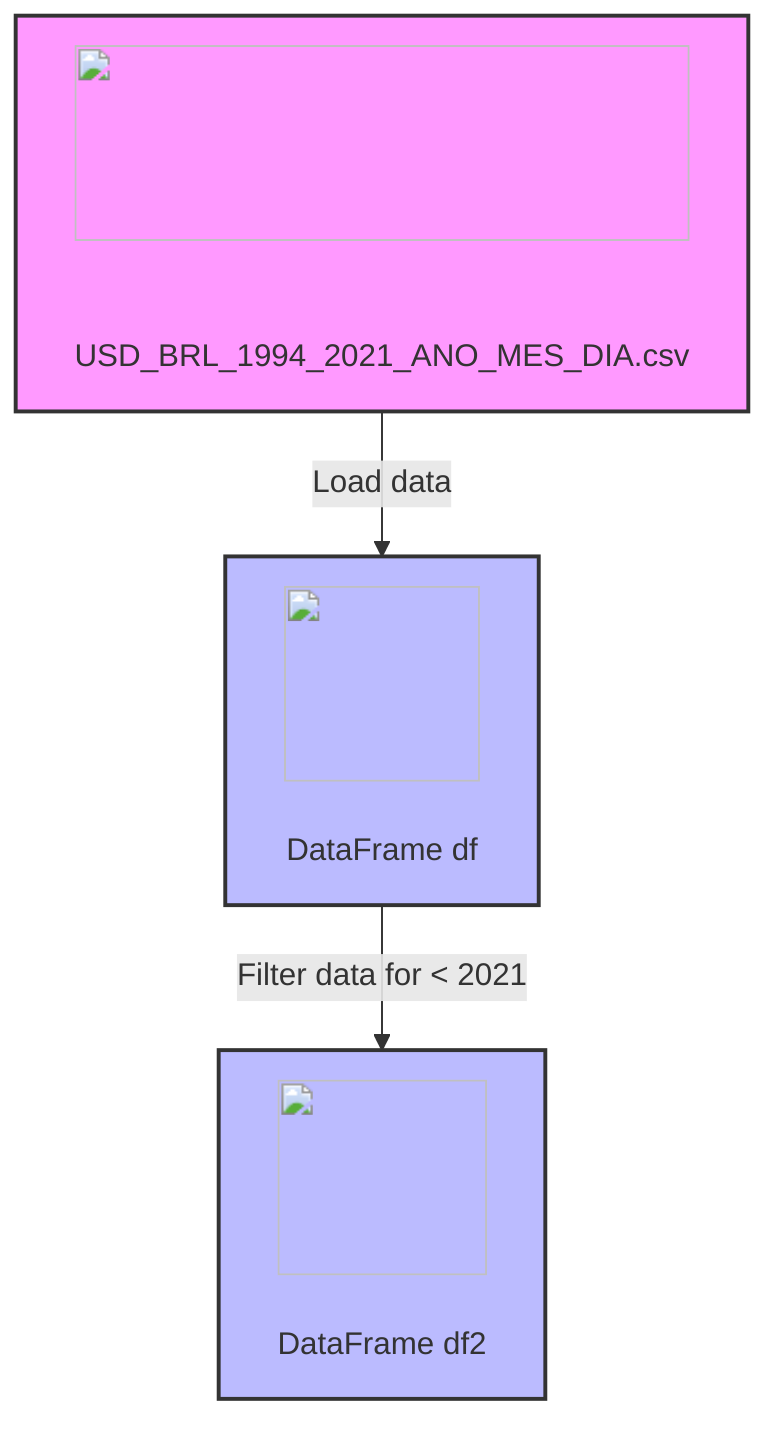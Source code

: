 flowchart TD
    csv["<img src='icons/file.svg' width=100 height=100/> <br/> USD_BRL_1994_2021_ANO_MES_DIA.csv"]:::dataSource -->|Load data| df["<img src='icons/table.svg' width=100 height=100/> <br/> DataFrame df"]:::dataVariable
    df["<img src='icons/table.svg' width=100 height=100/> <br/> DataFrame df"]:::dataVariable -->|Filter data for < 2021| df2["<img src='icons/table.svg' width=100 height=100/> <br/> DataFrame df2"]:::dataVariable

    classDef dataSource fill:#f9f,stroke:#333,stroke-width:2px;
    classDef dataVariable fill:#bbf,stroke:#333,stroke-width:2px;